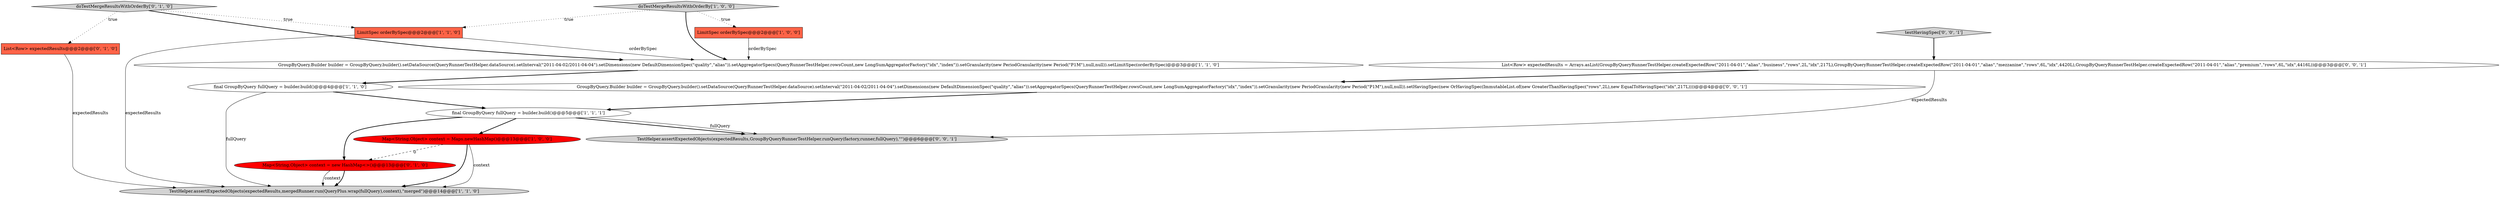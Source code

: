 digraph {
4 [style = filled, label = "GroupByQuery.Builder builder = GroupByQuery.builder().setDataSource(QueryRunnerTestHelper.dataSource).setInterval(\"2011-04-02/2011-04-04\").setDimensions(new DefaultDimensionSpec(\"quality\",\"alias\")).setAggregatorSpecs(QueryRunnerTestHelper.rowsCount,new LongSumAggregatorFactory(\"idx\",\"index\")).setGranularity(new PeriodGranularity(new Period(\"P1M\"),null,null)).setLimitSpec(orderBySpec)@@@3@@@['1', '1', '0']", fillcolor = white, shape = ellipse image = "AAA0AAABBB1BBB"];
9 [style = filled, label = "List<Row> expectedResults@@@2@@@['0', '1', '0']", fillcolor = tomato, shape = box image = "AAA0AAABBB2BBB"];
13 [style = filled, label = "GroupByQuery.Builder builder = GroupByQuery.builder().setDataSource(QueryRunnerTestHelper.dataSource).setInterval(\"2011-04-02/2011-04-04\").setDimensions(new DefaultDimensionSpec(\"quality\",\"alias\")).setAggregatorSpecs(QueryRunnerTestHelper.rowsCount,new LongSumAggregatorFactory(\"idx\",\"index\")).setGranularity(new PeriodGranularity(new Period(\"P1M\"),null,null)).setHavingSpec(new OrHavingSpec(ImmutableList.of(new GreaterThanHavingSpec(\"rows\",2L),new EqualToHavingSpec(\"idx\",217L))))@@@4@@@['0', '0', '1']", fillcolor = white, shape = ellipse image = "AAA0AAABBB3BBB"];
14 [style = filled, label = "testHavingSpec['0', '0', '1']", fillcolor = lightgray, shape = diamond image = "AAA0AAABBB3BBB"];
10 [style = filled, label = "doTestMergeResultsWithOrderBy['0', '1', '0']", fillcolor = lightgray, shape = diamond image = "AAA0AAABBB2BBB"];
12 [style = filled, label = "List<Row> expectedResults = Arrays.asList(GroupByQueryRunnerTestHelper.createExpectedRow(\"2011-04-01\",\"alias\",\"business\",\"rows\",2L,\"idx\",217L),GroupByQueryRunnerTestHelper.createExpectedRow(\"2011-04-01\",\"alias\",\"mezzanine\",\"rows\",6L,\"idx\",4420L),GroupByQueryRunnerTestHelper.createExpectedRow(\"2011-04-01\",\"alias\",\"premium\",\"rows\",6L,\"idx\",4416L))@@@3@@@['0', '0', '1']", fillcolor = white, shape = ellipse image = "AAA0AAABBB3BBB"];
1 [style = filled, label = "Map<String,Object> context = Maps.newHashMap()@@@13@@@['1', '0', '0']", fillcolor = red, shape = ellipse image = "AAA1AAABBB1BBB"];
11 [style = filled, label = "TestHelper.assertExpectedObjects(expectedResults,GroupByQueryRunnerTestHelper.runQuery(factory,runner,fullQuery),\"\")@@@6@@@['0', '0', '1']", fillcolor = lightgray, shape = ellipse image = "AAA0AAABBB3BBB"];
8 [style = filled, label = "Map<String,Object> context = new HashMap<>()@@@13@@@['0', '1', '0']", fillcolor = red, shape = ellipse image = "AAA1AAABBB2BBB"];
7 [style = filled, label = "doTestMergeResultsWithOrderBy['1', '0', '0']", fillcolor = lightgray, shape = diamond image = "AAA0AAABBB1BBB"];
3 [style = filled, label = "final GroupByQuery fullQuery = builder.build()@@@5@@@['1', '1', '1']", fillcolor = white, shape = ellipse image = "AAA0AAABBB1BBB"];
0 [style = filled, label = "final GroupByQuery fullQuery = builder.build()@@@4@@@['1', '1', '0']", fillcolor = white, shape = ellipse image = "AAA0AAABBB1BBB"];
2 [style = filled, label = "TestHelper.assertExpectedObjects(expectedResults,mergedRunner.run(QueryPlus.wrap(fullQuery),context),\"merged\")@@@14@@@['1', '1', '0']", fillcolor = lightgray, shape = ellipse image = "AAA0AAABBB1BBB"];
6 [style = filled, label = "LimitSpec orderBySpec@@@2@@@['1', '1', '0']", fillcolor = tomato, shape = box image = "AAA0AAABBB1BBB"];
5 [style = filled, label = "LimitSpec orderBySpec@@@2@@@['1', '0', '0']", fillcolor = tomato, shape = box image = "AAA0AAABBB1BBB"];
8->2 [style = solid, label="context"];
0->3 [style = bold, label=""];
1->2 [style = solid, label="context"];
7->6 [style = dotted, label="true"];
10->6 [style = dotted, label="true"];
3->1 [style = bold, label=""];
12->11 [style = solid, label="expectedResults"];
3->11 [style = bold, label=""];
5->4 [style = solid, label="orderBySpec"];
6->2 [style = solid, label="expectedResults"];
7->4 [style = bold, label=""];
10->9 [style = dotted, label="true"];
6->4 [style = solid, label="orderBySpec"];
4->0 [style = bold, label=""];
0->2 [style = solid, label="fullQuery"];
7->5 [style = dotted, label="true"];
9->2 [style = solid, label="expectedResults"];
12->13 [style = bold, label=""];
13->3 [style = bold, label=""];
8->2 [style = bold, label=""];
3->8 [style = bold, label=""];
14->12 [style = bold, label=""];
10->4 [style = bold, label=""];
1->8 [style = dashed, label="0"];
1->2 [style = bold, label=""];
3->11 [style = solid, label="fullQuery"];
}

